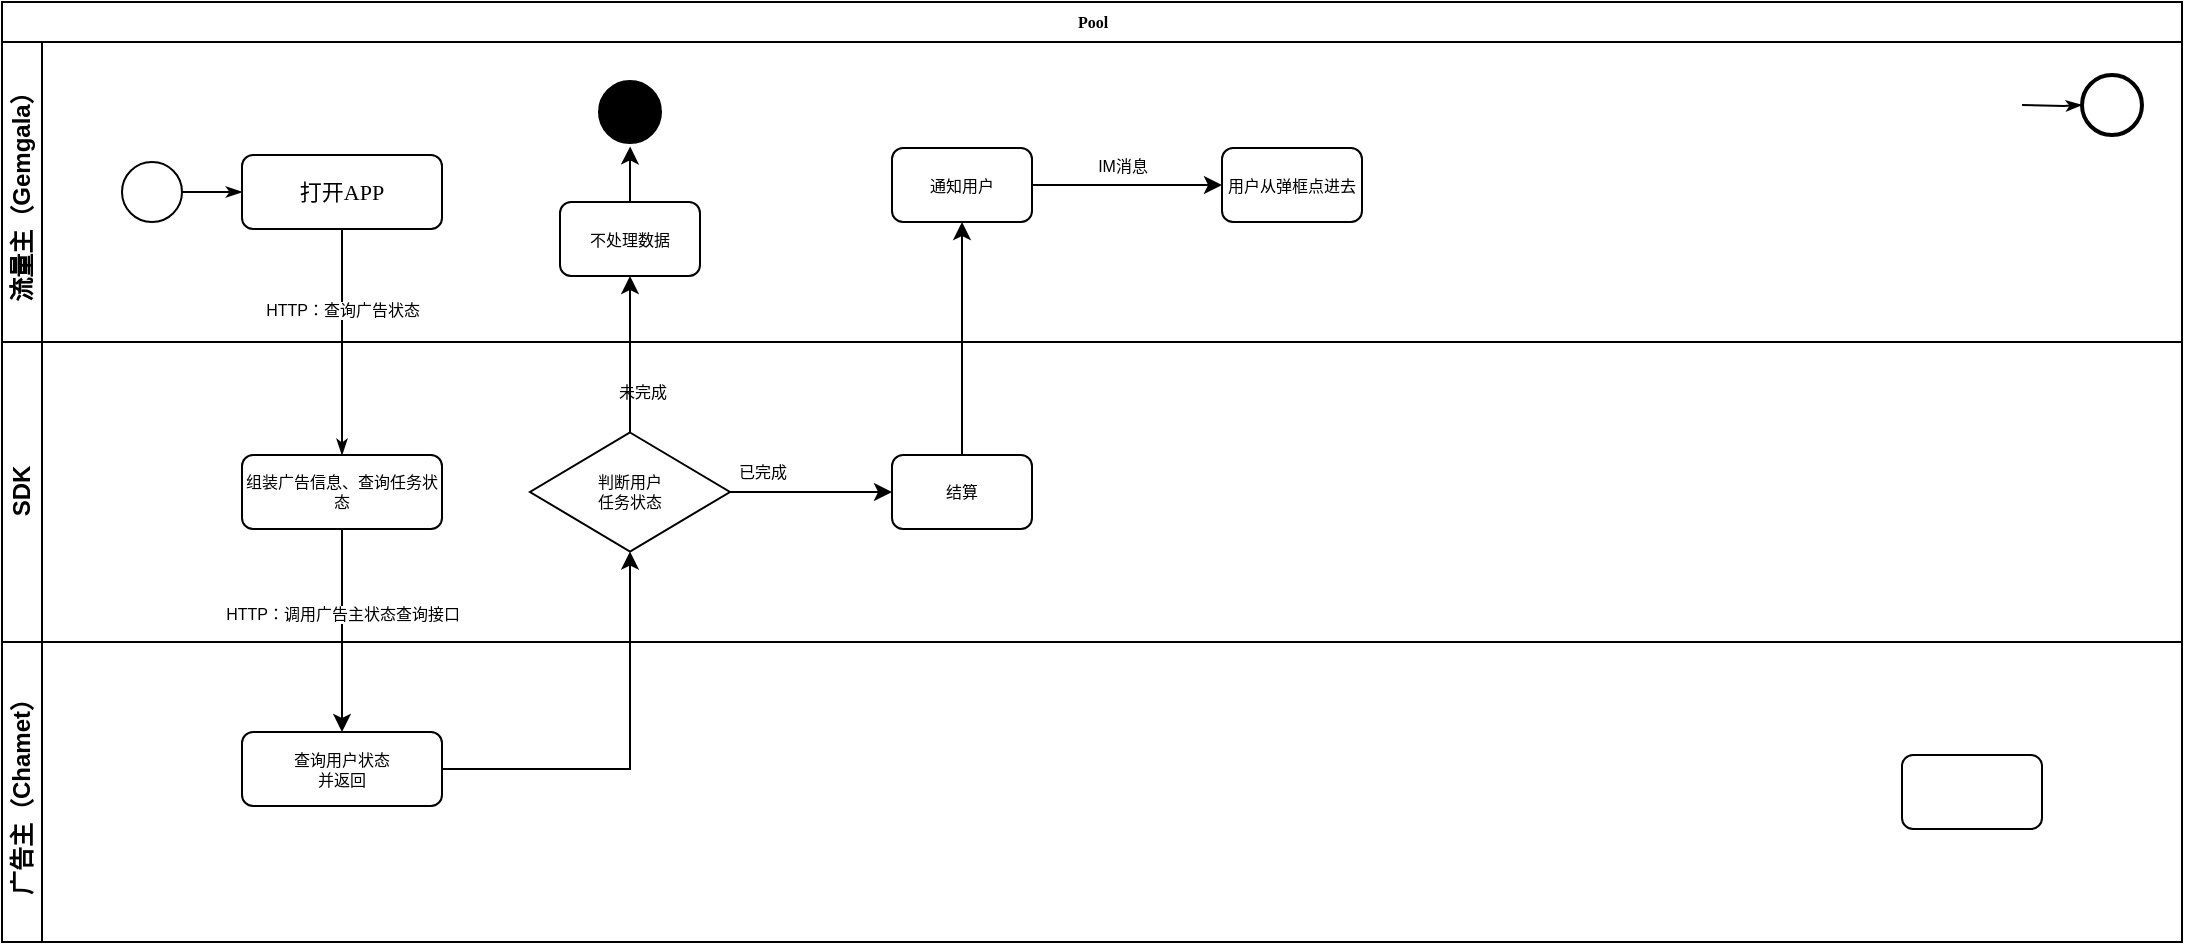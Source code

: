 <mxfile version="20.4.1" type="github"><diagram name="Page-1" id="c7488fd3-1785-93aa-aadb-54a6760d102a"><mxGraphModel dx="1186" dy="718" grid="1" gridSize="10" guides="1" tooltips="1" connect="1" arrows="1" fold="1" page="1" pageScale="1" pageWidth="1100" pageHeight="850" background="none" math="0" shadow="0"><root><mxCell id="0"/><mxCell id="1" parent="0"/><mxCell id="2b4e8129b02d487f-1" value="Pool" style="swimlane;html=1;childLayout=stackLayout;horizontal=1;startSize=20;horizontalStack=0;rounded=0;shadow=0;labelBackgroundColor=none;strokeWidth=1;fontFamily=Verdana;fontSize=8;align=center;" parent="1" vertex="1"><mxGeometry x="70" y="60" width="1090" height="470" as="geometry"/></mxCell><mxCell id="2b4e8129b02d487f-2" value="流量主（Gemgala）" style="swimlane;html=1;startSize=20;horizontal=0;" parent="2b4e8129b02d487f-1" vertex="1"><mxGeometry y="20" width="1090" height="150" as="geometry"/></mxCell><mxCell id="2b4e8129b02d487f-18" style="edgeStyle=orthogonalEdgeStyle;rounded=0;html=1;labelBackgroundColor=none;startArrow=none;startFill=0;startSize=5;endArrow=classicThin;endFill=1;endSize=5;jettySize=auto;orthogonalLoop=1;strokeWidth=1;fontFamily=Verdana;fontSize=8" parent="2b4e8129b02d487f-2" source="2b4e8129b02d487f-5" target="2b4e8129b02d487f-6" edge="1"><mxGeometry relative="1" as="geometry"/></mxCell><mxCell id="2b4e8129b02d487f-5" value="" style="ellipse;whiteSpace=wrap;html=1;rounded=0;shadow=0;labelBackgroundColor=none;strokeWidth=1;fontFamily=Verdana;fontSize=8;align=center;" parent="2b4e8129b02d487f-2" vertex="1"><mxGeometry x="60" y="60" width="30" height="30" as="geometry"/></mxCell><mxCell id="2b4e8129b02d487f-6" value="&lt;font style=&quot;font-size: 11px;&quot;&gt;打开APP&lt;/font&gt;" style="rounded=1;whiteSpace=wrap;html=1;shadow=0;labelBackgroundColor=none;strokeWidth=1;fontFamily=Verdana;fontSize=8;align=center;" parent="2b4e8129b02d487f-2" vertex="1"><mxGeometry x="120" y="56.5" width="100" height="37" as="geometry"/></mxCell><mxCell id="_rvxxKRfaDbZ1rV0Di5T-24" style="edgeStyle=orthogonalEdgeStyle;rounded=0;orthogonalLoop=1;jettySize=auto;html=1;exitX=1;exitY=0.5;exitDx=0;exitDy=0;fontSize=8;" edge="1" parent="2b4e8129b02d487f-2" source="2b4e8129b02d487f-9" target="_rvxxKRfaDbZ1rV0Di5T-23"><mxGeometry relative="1" as="geometry"/></mxCell><mxCell id="2b4e8129b02d487f-9" value="通知用户" style="rounded=1;whiteSpace=wrap;html=1;shadow=0;labelBackgroundColor=none;strokeWidth=1;fontFamily=Verdana;fontSize=8;align=center;" parent="2b4e8129b02d487f-2" vertex="1"><mxGeometry x="445" y="53.0" width="70" height="37" as="geometry"/></mxCell><mxCell id="2b4e8129b02d487f-23" style="edgeStyle=orthogonalEdgeStyle;rounded=0;html=1;labelBackgroundColor=none;startArrow=none;startFill=0;startSize=5;endArrow=classicThin;endFill=1;endSize=5;jettySize=auto;orthogonalLoop=1;strokeWidth=1;fontFamily=Verdana;fontSize=8" parent="2b4e8129b02d487f-2" target="2b4e8129b02d487f-11" edge="1"><mxGeometry relative="1" as="geometry"><mxPoint x="1010" y="31.5" as="sourcePoint"/></mxGeometry></mxCell><mxCell id="2b4e8129b02d487f-11" value="" style="ellipse;whiteSpace=wrap;html=1;rounded=0;shadow=0;labelBackgroundColor=none;strokeWidth=2;fontFamily=Verdana;fontSize=8;align=center;" parent="2b4e8129b02d487f-2" vertex="1"><mxGeometry x="1040" y="16.5" width="30" height="30" as="geometry"/></mxCell><mxCell id="_rvxxKRfaDbZ1rV0Di5T-17" value="" style="ellipse;whiteSpace=wrap;html=1;rounded=0;shadow=0;labelBackgroundColor=none;strokeWidth=2;fontFamily=Verdana;fontSize=8;align=center;fillColor=#000000;" vertex="1" parent="2b4e8129b02d487f-2"><mxGeometry x="299" y="20" width="30" height="30" as="geometry"/></mxCell><mxCell id="_rvxxKRfaDbZ1rV0Di5T-19" style="edgeStyle=orthogonalEdgeStyle;rounded=0;orthogonalLoop=1;jettySize=auto;html=1;entryX=0.503;entryY=1.073;entryDx=0;entryDy=0;entryPerimeter=0;fontSize=8;" edge="1" parent="2b4e8129b02d487f-2" source="_rvxxKRfaDbZ1rV0Di5T-18" target="_rvxxKRfaDbZ1rV0Di5T-17"><mxGeometry relative="1" as="geometry"/></mxCell><mxCell id="_rvxxKRfaDbZ1rV0Di5T-18" value="不处理数据" style="rounded=1;whiteSpace=wrap;html=1;shadow=0;labelBackgroundColor=none;strokeWidth=1;fontFamily=Verdana;fontSize=8;align=center;" vertex="1" parent="2b4e8129b02d487f-2"><mxGeometry x="279" y="80.0" width="70" height="37" as="geometry"/></mxCell><mxCell id="_rvxxKRfaDbZ1rV0Di5T-23" value="用户从弹框点进去" style="rounded=1;whiteSpace=wrap;html=1;shadow=0;labelBackgroundColor=none;strokeWidth=1;fontFamily=Verdana;fontSize=8;align=center;" vertex="1" parent="2b4e8129b02d487f-2"><mxGeometry x="610" y="53" width="70" height="37" as="geometry"/></mxCell><mxCell id="_rvxxKRfaDbZ1rV0Di5T-25" value="IM消息" style="text;html=1;align=center;verticalAlign=middle;resizable=0;points=[];autosize=1;strokeColor=none;fillColor=none;fontSize=8;" vertex="1" parent="2b4e8129b02d487f-2"><mxGeometry x="530" y="46.5" width="60" height="30" as="geometry"/></mxCell><mxCell id="2b4e8129b02d487f-3" value="SDK" style="swimlane;html=1;startSize=20;horizontal=0;" parent="2b4e8129b02d487f-1" vertex="1"><mxGeometry y="170" width="1090" height="150" as="geometry"/></mxCell><mxCell id="2b4e8129b02d487f-12" value="组装广告信息、查询任务状态" style="rounded=1;whiteSpace=wrap;html=1;shadow=0;labelBackgroundColor=none;strokeWidth=1;fontFamily=Verdana;fontSize=8;align=center;" parent="2b4e8129b02d487f-3" vertex="1"><mxGeometry x="120" y="56.5" width="100" height="37" as="geometry"/></mxCell><mxCell id="_rvxxKRfaDbZ1rV0Di5T-11" value="判断用户&lt;br&gt;任务状态" style="strokeWidth=1;html=1;shape=mxgraph.flowchart.decision;whiteSpace=wrap;rounded=1;shadow=0;labelBackgroundColor=none;fontFamily=Verdana;fontSize=8;align=center;" vertex="1" parent="2b4e8129b02d487f-3"><mxGeometry x="264" y="45.25" width="100" height="59.5" as="geometry"/></mxCell><mxCell id="_rvxxKRfaDbZ1rV0Di5T-10" value="未完成" style="text;html=1;align=center;verticalAlign=middle;resizable=0;points=[];autosize=1;strokeColor=none;fillColor=none;fontSize=8;" vertex="1" parent="2b4e8129b02d487f-3"><mxGeometry x="290" y="10" width="60" height="30" as="geometry"/></mxCell><mxCell id="_rvxxKRfaDbZ1rV0Di5T-21" value="已完成" style="text;html=1;align=center;verticalAlign=middle;resizable=0;points=[];autosize=1;strokeColor=none;fillColor=none;fontSize=8;" vertex="1" parent="2b4e8129b02d487f-3"><mxGeometry x="350" y="50" width="60" height="30" as="geometry"/></mxCell><mxCell id="_rvxxKRfaDbZ1rV0Di5T-26" value="结算" style="rounded=1;whiteSpace=wrap;html=1;shadow=0;labelBackgroundColor=none;strokeWidth=1;fontFamily=Verdana;fontSize=8;align=center;" vertex="1" parent="2b4e8129b02d487f-3"><mxGeometry x="445" y="56.5" width="70" height="37" as="geometry"/></mxCell><mxCell id="_rvxxKRfaDbZ1rV0Di5T-20" style="edgeStyle=orthogonalEdgeStyle;rounded=0;orthogonalLoop=1;jettySize=auto;html=1;exitX=1;exitY=0.5;exitDx=0;exitDy=0;exitPerimeter=0;entryX=0;entryY=0.5;entryDx=0;entryDy=0;fontSize=8;" edge="1" parent="2b4e8129b02d487f-3" source="_rvxxKRfaDbZ1rV0Di5T-11" target="_rvxxKRfaDbZ1rV0Di5T-26"><mxGeometry relative="1" as="geometry"/></mxCell><mxCell id="2b4e8129b02d487f-24" style="edgeStyle=orthogonalEdgeStyle;rounded=0;html=1;labelBackgroundColor=none;startArrow=none;startFill=0;startSize=5;endArrow=classicThin;endFill=1;endSize=5;jettySize=auto;orthogonalLoop=1;strokeWidth=1;fontFamily=Verdana;fontSize=8" parent="2b4e8129b02d487f-1" source="2b4e8129b02d487f-6" target="2b4e8129b02d487f-12" edge="1"><mxGeometry relative="1" as="geometry"><Array as="points"><mxPoint x="170" y="190"/><mxPoint x="170" y="190"/></Array></mxGeometry></mxCell><mxCell id="_rvxxKRfaDbZ1rV0Di5T-3" value="HTTP：查询广告状态" style="edgeLabel;html=1;align=center;verticalAlign=middle;resizable=0;points=[];fontSize=8;" vertex="1" connectable="0" parent="2b4e8129b02d487f-24"><mxGeometry x="-0.286" relative="1" as="geometry"><mxPoint as="offset"/></mxGeometry></mxCell><mxCell id="_rvxxKRfaDbZ1rV0Di5T-9" style="edgeStyle=orthogonalEdgeStyle;rounded=0;orthogonalLoop=1;jettySize=auto;html=1;exitX=0.5;exitY=0;exitDx=0;exitDy=0;exitPerimeter=0;fontSize=8;" edge="1" parent="2b4e8129b02d487f-1" source="_rvxxKRfaDbZ1rV0Di5T-11" target="_rvxxKRfaDbZ1rV0Di5T-18"><mxGeometry relative="1" as="geometry"><mxPoint x="220" y="410.25" as="sourcePoint"/><mxPoint x="314" y="140" as="targetPoint"/></mxGeometry></mxCell><mxCell id="_rvxxKRfaDbZ1rV0Di5T-14" style="edgeStyle=orthogonalEdgeStyle;rounded=0;orthogonalLoop=1;jettySize=auto;html=1;fontSize=8;" edge="1" parent="2b4e8129b02d487f-1" source="2b4e8129b02d487f-12" target="_rvxxKRfaDbZ1rV0Di5T-4"><mxGeometry relative="1" as="geometry"/></mxCell><mxCell id="_rvxxKRfaDbZ1rV0Di5T-15" value="HTTP：调用广告主状态查询接口" style="edgeLabel;html=1;align=center;verticalAlign=middle;resizable=0;points=[];fontSize=8;" vertex="1" connectable="0" parent="_rvxxKRfaDbZ1rV0Di5T-14"><mxGeometry x="-0.16" relative="1" as="geometry"><mxPoint as="offset"/></mxGeometry></mxCell><mxCell id="2b4e8129b02d487f-4" value="广告主（Chamet）" style="swimlane;html=1;startSize=20;horizontal=0;" parent="2b4e8129b02d487f-1" vertex="1"><mxGeometry y="320" width="1090" height="150" as="geometry"/></mxCell><mxCell id="2b4e8129b02d487f-17" value="" style="rounded=1;whiteSpace=wrap;html=1;shadow=0;labelBackgroundColor=none;strokeWidth=1;fontFamily=Verdana;fontSize=8;align=center;" parent="2b4e8129b02d487f-4" vertex="1"><mxGeometry x="950" y="56.5" width="70" height="37" as="geometry"/></mxCell><mxCell id="_rvxxKRfaDbZ1rV0Di5T-4" value="查询用户状态&lt;br&gt;并返回" style="rounded=1;whiteSpace=wrap;html=1;shadow=0;labelBackgroundColor=none;strokeWidth=1;fontFamily=Verdana;fontSize=8;align=center;" vertex="1" parent="2b4e8129b02d487f-4"><mxGeometry x="120" y="45" width="100" height="37" as="geometry"/></mxCell><mxCell id="_rvxxKRfaDbZ1rV0Di5T-16" style="edgeStyle=orthogonalEdgeStyle;rounded=0;orthogonalLoop=1;jettySize=auto;html=1;entryX=0.5;entryY=1;entryDx=0;entryDy=0;entryPerimeter=0;fontSize=8;" edge="1" parent="2b4e8129b02d487f-1" source="_rvxxKRfaDbZ1rV0Di5T-4" target="_rvxxKRfaDbZ1rV0Di5T-11"><mxGeometry relative="1" as="geometry"/></mxCell><mxCell id="_rvxxKRfaDbZ1rV0Di5T-27" style="edgeStyle=orthogonalEdgeStyle;rounded=0;orthogonalLoop=1;jettySize=auto;html=1;exitX=0.5;exitY=0;exitDx=0;exitDy=0;fontSize=8;" edge="1" parent="2b4e8129b02d487f-1" source="_rvxxKRfaDbZ1rV0Di5T-26" target="2b4e8129b02d487f-9"><mxGeometry relative="1" as="geometry"/></mxCell></root></mxGraphModel></diagram></mxfile>